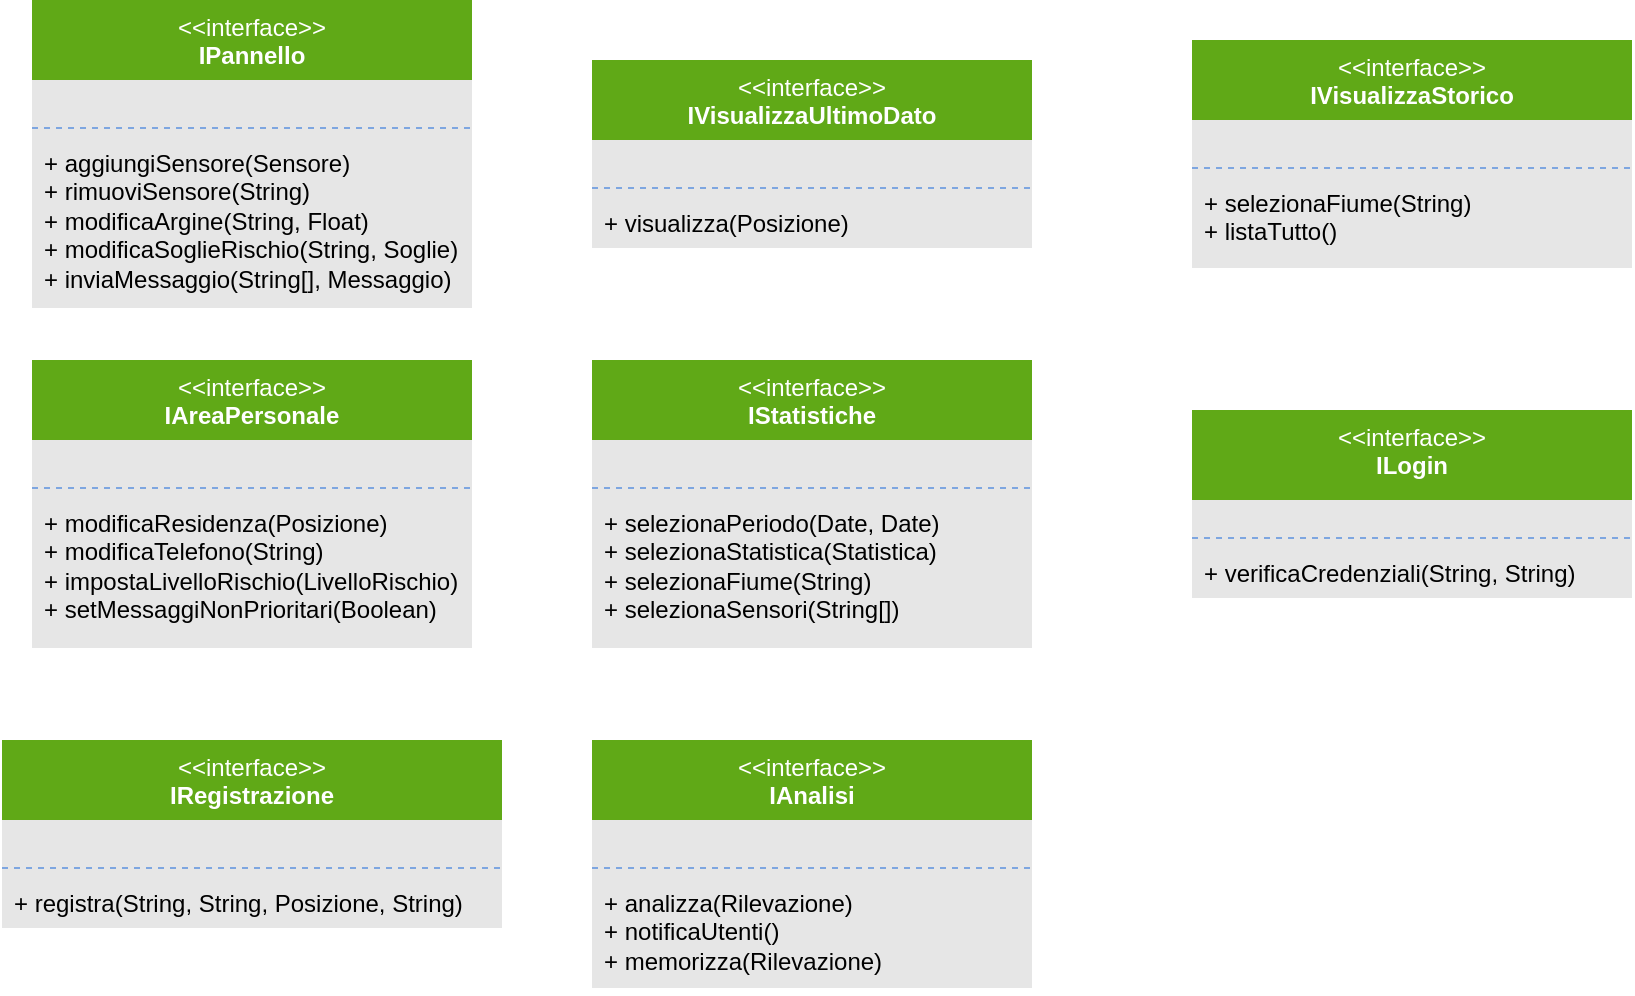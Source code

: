 <mxfile version="27.0.9">
  <diagram name="Pagina-1" id="nLUOP2NH_3XG0SWQtIyk">
    <mxGraphModel dx="1042" dy="722" grid="1" gridSize="10" guides="1" tooltips="1" connect="1" arrows="1" fold="1" page="1" pageScale="1" pageWidth="827" pageHeight="1169" math="0" shadow="0">
      <root>
        <mxCell id="0" />
        <mxCell id="1" parent="0" />
        <mxCell id="O8mWDmlnxmdNWfi5Do8E-1" value="&lt;div&gt;&lt;span style=&quot;font-weight: normal;&quot;&gt;&amp;lt;&amp;lt;interface&amp;gt;&amp;gt;&lt;/span&gt;&lt;/div&gt;IPannello" style="swimlane;fontStyle=1;align=center;verticalAlign=top;childLayout=stackLayout;horizontal=1;startSize=40;horizontalStack=0;resizeParent=1;resizeParentMax=0;resizeLast=0;collapsible=1;marginBottom=0;whiteSpace=wrap;html=1;fillColor=#60A917;swimlaneFillColor=#E6E6E6;strokeColor=none;fontColor=#FFFFFF;" parent="1" vertex="1">
          <mxGeometry x="60" y="80" width="220" height="154" as="geometry" />
        </mxCell>
        <mxCell id="O8mWDmlnxmdNWfi5Do8E-3" value="" style="line;strokeWidth=1;fillColor=none;align=left;verticalAlign=middle;spacingTop=-1;spacingLeft=3;spacingRight=3;rotatable=0;labelPosition=right;points=[];portConstraint=eastwest;strokeColor=none;dashed=1;" parent="O8mWDmlnxmdNWfi5Do8E-1" vertex="1">
          <mxGeometry y="40" width="220" height="20" as="geometry" />
        </mxCell>
        <mxCell id="-2I3TzqeF9uRCsfx-zb0-1" style="line;strokeWidth=1;fillColor=none;align=left;verticalAlign=middle;spacingTop=-1;spacingLeft=3;spacingRight=3;rotatable=0;labelPosition=right;points=[];portConstraint=eastwest;strokeColor=#7EA6E0;dashed=1;" vertex="1" parent="O8mWDmlnxmdNWfi5Do8E-1">
          <mxGeometry y="60" width="220" height="8" as="geometry" />
        </mxCell>
        <mxCell id="O8mWDmlnxmdNWfi5Do8E-4" value="+ aggiungiSensore(Sensore)&lt;div&gt;+ rimuoviSensore(String)&lt;/div&gt;&lt;div&gt;+ modificaArgine(String, Float)&lt;/div&gt;&lt;div&gt;+ modificaSoglieRischio(String, Soglie)&lt;/div&gt;&lt;div&gt;+ inviaMessaggio(String[], Messaggio)&lt;/div&gt;" style="text;strokeColor=none;fillColor=none;align=left;verticalAlign=top;spacingLeft=4;spacingRight=4;overflow=hidden;rotatable=0;points=[[0,0.5],[1,0.5]];portConstraint=eastwest;whiteSpace=wrap;html=1;" parent="O8mWDmlnxmdNWfi5Do8E-1" vertex="1">
          <mxGeometry y="68" width="220" height="86" as="geometry" />
        </mxCell>
        <mxCell id="O8mWDmlnxmdNWfi5Do8E-5" value="&lt;div&gt;&lt;span style=&quot;font-weight: 400;&quot;&gt;&amp;lt;&amp;lt;interface&amp;gt;&amp;gt;&lt;/span&gt;&lt;/div&gt;IVisualizzaUltimoDato" style="swimlane;fontStyle=1;align=center;verticalAlign=top;childLayout=stackLayout;horizontal=1;startSize=40;horizontalStack=0;resizeParent=1;resizeParentMax=0;resizeLast=0;collapsible=1;marginBottom=0;whiteSpace=wrap;html=1;fillColor=#60A917;swimlaneFillColor=#E6E6E6;strokeColor=none;fontColor=#FFFFFF;" parent="1" vertex="1">
          <mxGeometry x="340" y="110" width="220" height="94" as="geometry" />
        </mxCell>
        <mxCell id="O8mWDmlnxmdNWfi5Do8E-6" value="" style="line;strokeWidth=1;fillColor=none;align=left;verticalAlign=middle;spacingTop=-1;spacingLeft=3;spacingRight=3;rotatable=0;labelPosition=right;points=[];portConstraint=eastwest;strokeColor=none;" parent="O8mWDmlnxmdNWfi5Do8E-5" vertex="1">
          <mxGeometry y="40" width="220" height="20" as="geometry" />
        </mxCell>
        <mxCell id="-2I3TzqeF9uRCsfx-zb0-2" style="line;strokeWidth=1;fillColor=none;align=left;verticalAlign=middle;spacingTop=-1;spacingLeft=3;spacingRight=3;rotatable=0;labelPosition=right;points=[];portConstraint=eastwest;strokeColor=#7EA6E0;dashed=1;" vertex="1" parent="O8mWDmlnxmdNWfi5Do8E-5">
          <mxGeometry y="60" width="220" height="8" as="geometry" />
        </mxCell>
        <mxCell id="O8mWDmlnxmdNWfi5Do8E-7" value="+ visualizza(Posizione)" style="text;strokeColor=none;fillColor=none;align=left;verticalAlign=top;spacingLeft=4;spacingRight=4;overflow=hidden;rotatable=0;points=[[0,0.5],[1,0.5]];portConstraint=eastwest;whiteSpace=wrap;html=1;" parent="O8mWDmlnxmdNWfi5Do8E-5" vertex="1">
          <mxGeometry y="68" width="220" height="26" as="geometry" />
        </mxCell>
        <mxCell id="O8mWDmlnxmdNWfi5Do8E-8" value="&lt;div&gt;&lt;span style=&quot;font-weight: 400;&quot;&gt;&amp;lt;&amp;lt;interface&amp;gt;&amp;gt;&lt;/span&gt;&lt;/div&gt;IVisualizzaStorico" style="swimlane;fontStyle=1;align=center;verticalAlign=top;childLayout=stackLayout;horizontal=1;startSize=40;horizontalStack=0;resizeParent=1;resizeParentMax=0;resizeLast=0;collapsible=1;marginBottom=0;whiteSpace=wrap;html=1;fillColor=#60A917;swimlaneFillColor=#E6E6E6;strokeColor=none;fontColor=#FFFFFF;" parent="1" vertex="1">
          <mxGeometry x="640" y="100" width="220" height="114" as="geometry" />
        </mxCell>
        <mxCell id="O8mWDmlnxmdNWfi5Do8E-9" value="" style="line;strokeWidth=1;fillColor=none;align=left;verticalAlign=middle;spacingTop=-1;spacingLeft=3;spacingRight=3;rotatable=0;labelPosition=right;points=[];portConstraint=eastwest;strokeColor=none;" parent="O8mWDmlnxmdNWfi5Do8E-8" vertex="1">
          <mxGeometry y="40" width="220" height="20" as="geometry" />
        </mxCell>
        <mxCell id="-2I3TzqeF9uRCsfx-zb0-3" style="line;strokeWidth=1;fillColor=none;align=left;verticalAlign=middle;spacingTop=-1;spacingLeft=3;spacingRight=3;rotatable=0;labelPosition=right;points=[];portConstraint=eastwest;strokeColor=#7EA6E0;dashed=1;" vertex="1" parent="O8mWDmlnxmdNWfi5Do8E-8">
          <mxGeometry y="60" width="220" height="8" as="geometry" />
        </mxCell>
        <mxCell id="O8mWDmlnxmdNWfi5Do8E-10" value="+ selezionaFiume(String)&lt;div&gt;+ listaTutto()&lt;/div&gt;" style="text;strokeColor=none;fillColor=none;align=left;verticalAlign=top;spacingLeft=4;spacingRight=4;overflow=hidden;rotatable=0;points=[[0,0.5],[1,0.5]];portConstraint=eastwest;whiteSpace=wrap;html=1;" parent="O8mWDmlnxmdNWfi5Do8E-8" vertex="1">
          <mxGeometry y="68" width="220" height="46" as="geometry" />
        </mxCell>
        <mxCell id="O8mWDmlnxmdNWfi5Do8E-11" value="&lt;div&gt;&lt;span style=&quot;font-weight: 400;&quot;&gt;&amp;lt;&amp;lt;interface&amp;gt;&amp;gt;&lt;/span&gt;&lt;/div&gt;IAreaPersonale" style="swimlane;fontStyle=1;align=center;verticalAlign=top;childLayout=stackLayout;horizontal=1;startSize=40;horizontalStack=0;resizeParent=1;resizeParentMax=0;resizeLast=0;collapsible=1;marginBottom=0;whiteSpace=wrap;html=1;fillColor=#60A917;swimlaneFillColor=#E6E6E6;strokeColor=none;fontColor=#FFFFFF;" parent="1" vertex="1">
          <mxGeometry x="60" y="260" width="220" height="144" as="geometry" />
        </mxCell>
        <mxCell id="O8mWDmlnxmdNWfi5Do8E-12" value="" style="line;strokeWidth=1;fillColor=none;align=left;verticalAlign=middle;spacingTop=-1;spacingLeft=3;spacingRight=3;rotatable=0;labelPosition=right;points=[];portConstraint=eastwest;strokeColor=none;dashed=1;" parent="O8mWDmlnxmdNWfi5Do8E-11" vertex="1">
          <mxGeometry y="40" width="220" height="20" as="geometry" />
        </mxCell>
        <mxCell id="-2I3TzqeF9uRCsfx-zb0-4" style="line;strokeWidth=1;fillColor=none;align=left;verticalAlign=middle;spacingTop=-1;spacingLeft=3;spacingRight=3;rotatable=0;labelPosition=right;points=[];portConstraint=eastwest;strokeColor=#7EA6E0;dashed=1;" vertex="1" parent="O8mWDmlnxmdNWfi5Do8E-11">
          <mxGeometry y="60" width="220" height="8" as="geometry" />
        </mxCell>
        <mxCell id="O8mWDmlnxmdNWfi5Do8E-13" value="+ modificaResidenza(Posizione)&lt;div&gt;+ modificaTelefono(String)&lt;br&gt;&lt;div&gt;+ impostaLivelloRischio(LivelloRischio)&lt;/div&gt;&lt;/div&gt;&lt;div&gt;+ setMessaggiNonPrioritari(Boolean)&lt;/div&gt;" style="text;strokeColor=none;fillColor=none;align=left;verticalAlign=top;spacingLeft=4;spacingRight=4;overflow=hidden;rotatable=0;points=[[0,0.5],[1,0.5]];portConstraint=eastwest;whiteSpace=wrap;html=1;" parent="O8mWDmlnxmdNWfi5Do8E-11" vertex="1">
          <mxGeometry y="68" width="220" height="76" as="geometry" />
        </mxCell>
        <mxCell id="O8mWDmlnxmdNWfi5Do8E-14" value="&lt;div&gt;&lt;span style=&quot;font-weight: 400;&quot;&gt;&amp;lt;&amp;lt;interface&amp;gt;&amp;gt;&lt;/span&gt;&lt;/div&gt;IStatistiche" style="swimlane;fontStyle=1;align=center;verticalAlign=top;childLayout=stackLayout;horizontal=1;startSize=40;horizontalStack=0;resizeParent=1;resizeParentMax=0;resizeLast=0;collapsible=1;marginBottom=0;whiteSpace=wrap;html=1;fillColor=#60A917;swimlaneFillColor=#E6E6E6;strokeColor=none;fontColor=#FFFFFF;" parent="1" vertex="1">
          <mxGeometry x="340" y="260" width="220" height="144" as="geometry" />
        </mxCell>
        <mxCell id="O8mWDmlnxmdNWfi5Do8E-15" value="" style="line;strokeWidth=1;fillColor=none;align=left;verticalAlign=middle;spacingTop=-1;spacingLeft=3;spacingRight=3;rotatable=0;labelPosition=right;points=[];portConstraint=eastwest;strokeColor=none;dashed=1;" parent="O8mWDmlnxmdNWfi5Do8E-14" vertex="1">
          <mxGeometry y="40" width="220" height="20" as="geometry" />
        </mxCell>
        <mxCell id="-2I3TzqeF9uRCsfx-zb0-5" style="line;strokeWidth=1;fillColor=none;align=left;verticalAlign=middle;spacingTop=-1;spacingLeft=3;spacingRight=3;rotatable=0;labelPosition=right;points=[];portConstraint=eastwest;strokeColor=#7EA6E0;dashed=1;" vertex="1" parent="O8mWDmlnxmdNWfi5Do8E-14">
          <mxGeometry y="60" width="220" height="8" as="geometry" />
        </mxCell>
        <mxCell id="O8mWDmlnxmdNWfi5Do8E-16" value="+ selezionaPeriodo(Date, Date)&lt;div&gt;+ selezionaStatistica(Statistica)&lt;/div&gt;&lt;div&gt;+ selezionaFiume(String)&lt;/div&gt;&lt;div&gt;+ selezionaSensori(String[])&lt;/div&gt;" style="text;strokeColor=none;fillColor=none;align=left;verticalAlign=top;spacingLeft=4;spacingRight=4;overflow=hidden;rotatable=0;points=[[0,0.5],[1,0.5]];portConstraint=eastwest;whiteSpace=wrap;html=1;" parent="O8mWDmlnxmdNWfi5Do8E-14" vertex="1">
          <mxGeometry y="68" width="220" height="76" as="geometry" />
        </mxCell>
        <mxCell id="O8mWDmlnxmdNWfi5Do8E-17" value="&lt;span style=&quot;font-weight: 400;&quot;&gt;&amp;lt;&amp;lt;interface&amp;gt;&amp;gt;&lt;/span&gt;&lt;div&gt;ILogin&lt;/div&gt;" style="swimlane;fontStyle=1;align=center;verticalAlign=top;childLayout=stackLayout;horizontal=1;startSize=45;horizontalStack=0;resizeParent=1;resizeParentMax=0;resizeLast=0;collapsible=1;marginBottom=0;whiteSpace=wrap;html=1;fillColor=#60A917;swimlaneFillColor=#E6E6E6;strokeColor=none;fontColor=#FFFFFF;" parent="1" vertex="1">
          <mxGeometry x="640" y="285" width="220" height="94" as="geometry" />
        </mxCell>
        <mxCell id="O8mWDmlnxmdNWfi5Do8E-18" value="" style="line;strokeWidth=1;fillColor=none;align=left;verticalAlign=middle;spacingTop=-1;spacingLeft=3;spacingRight=3;rotatable=0;labelPosition=right;points=[];portConstraint=eastwest;strokeColor=none;dashed=1;" parent="O8mWDmlnxmdNWfi5Do8E-17" vertex="1">
          <mxGeometry y="45" width="220" height="15" as="geometry" />
        </mxCell>
        <mxCell id="-2I3TzqeF9uRCsfx-zb0-6" style="line;strokeWidth=1;fillColor=none;align=left;verticalAlign=middle;spacingTop=-1;spacingLeft=3;spacingRight=3;rotatable=0;labelPosition=right;points=[];portConstraint=eastwest;strokeColor=#7EA6E0;dashed=1;" vertex="1" parent="O8mWDmlnxmdNWfi5Do8E-17">
          <mxGeometry y="60" width="220" height="8" as="geometry" />
        </mxCell>
        <mxCell id="O8mWDmlnxmdNWfi5Do8E-19" value="+ verificaCredenziali(String, String)" style="text;strokeColor=none;fillColor=none;align=left;verticalAlign=top;spacingLeft=4;spacingRight=4;overflow=hidden;rotatable=0;points=[[0,0.5],[1,0.5]];portConstraint=eastwest;whiteSpace=wrap;html=1;" parent="O8mWDmlnxmdNWfi5Do8E-17" vertex="1">
          <mxGeometry y="68" width="220" height="26" as="geometry" />
        </mxCell>
        <mxCell id="O8mWDmlnxmdNWfi5Do8E-20" value="&lt;div&gt;&lt;span style=&quot;font-weight: 400;&quot;&gt;&amp;lt;&amp;lt;interface&amp;gt;&amp;gt;&lt;/span&gt;&lt;/div&gt;IRegistrazione" style="swimlane;fontStyle=1;align=center;verticalAlign=top;childLayout=stackLayout;horizontal=1;startSize=40;horizontalStack=0;resizeParent=1;resizeParentMax=0;resizeLast=0;collapsible=1;marginBottom=0;whiteSpace=wrap;html=1;fillColor=#60A917;swimlaneFillColor=#E6E6E6;strokeColor=none;fontColor=#FFFFFF;" parent="1" vertex="1">
          <mxGeometry x="45" y="450" width="250" height="94" as="geometry" />
        </mxCell>
        <mxCell id="O8mWDmlnxmdNWfi5Do8E-21" value="" style="line;strokeWidth=1;fillColor=none;align=left;verticalAlign=middle;spacingTop=-1;spacingLeft=3;spacingRight=3;rotatable=0;labelPosition=right;points=[];portConstraint=eastwest;strokeColor=none;dashed=1;" parent="O8mWDmlnxmdNWfi5Do8E-20" vertex="1">
          <mxGeometry y="40" width="250" height="20" as="geometry" />
        </mxCell>
        <mxCell id="-2I3TzqeF9uRCsfx-zb0-7" style="line;strokeWidth=1;fillColor=none;align=left;verticalAlign=middle;spacingTop=-1;spacingLeft=3;spacingRight=3;rotatable=0;labelPosition=right;points=[];portConstraint=eastwest;strokeColor=#7EA6E0;dashed=1;" vertex="1" parent="O8mWDmlnxmdNWfi5Do8E-20">
          <mxGeometry y="60" width="250" height="8" as="geometry" />
        </mxCell>
        <mxCell id="O8mWDmlnxmdNWfi5Do8E-22" value="+ registra(String, String, Posizione, String)" style="text;strokeColor=none;fillColor=none;align=left;verticalAlign=top;spacingLeft=4;spacingRight=4;overflow=hidden;rotatable=0;points=[[0,0.5],[1,0.5]];portConstraint=eastwest;whiteSpace=wrap;html=1;" parent="O8mWDmlnxmdNWfi5Do8E-20" vertex="1">
          <mxGeometry y="68" width="250" height="26" as="geometry" />
        </mxCell>
        <mxCell id="O8mWDmlnxmdNWfi5Do8E-26" value="&lt;div&gt;&lt;span style=&quot;font-weight: 400;&quot;&gt;&amp;lt;&amp;lt;interface&amp;gt;&amp;gt;&lt;/span&gt;&lt;/div&gt;IAnalisi" style="swimlane;fontStyle=1;align=center;verticalAlign=top;childLayout=stackLayout;horizontal=1;startSize=40;horizontalStack=0;resizeParent=1;resizeParentMax=0;resizeLast=0;collapsible=1;marginBottom=0;whiteSpace=wrap;html=1;fillColor=#60A917;swimlaneFillColor=#E6E6E6;strokeColor=none;fontColor=#FFFFFF;" parent="1" vertex="1">
          <mxGeometry x="340" y="450" width="220" height="124" as="geometry" />
        </mxCell>
        <mxCell id="O8mWDmlnxmdNWfi5Do8E-27" value="" style="line;strokeWidth=1;fillColor=none;align=left;verticalAlign=middle;spacingTop=-1;spacingLeft=3;spacingRight=3;rotatable=0;labelPosition=right;points=[];portConstraint=eastwest;strokeColor=none;dashed=1;" parent="O8mWDmlnxmdNWfi5Do8E-26" vertex="1">
          <mxGeometry y="40" width="220" height="20" as="geometry" />
        </mxCell>
        <mxCell id="-2I3TzqeF9uRCsfx-zb0-8" style="line;strokeWidth=1;fillColor=none;align=left;verticalAlign=middle;spacingTop=-1;spacingLeft=3;spacingRight=3;rotatable=0;labelPosition=right;points=[];portConstraint=eastwest;strokeColor=#7EA6E0;dashed=1;" vertex="1" parent="O8mWDmlnxmdNWfi5Do8E-26">
          <mxGeometry y="60" width="220" height="8" as="geometry" />
        </mxCell>
        <mxCell id="O8mWDmlnxmdNWfi5Do8E-28" value="+ analizza(Rilevazione)&lt;div&gt;+ notificaUtenti()&lt;/div&gt;&lt;div&gt;+ memorizza(Rilevazione)&lt;/div&gt;" style="text;strokeColor=none;fillColor=none;align=left;verticalAlign=top;spacingLeft=4;spacingRight=4;overflow=hidden;rotatable=0;points=[[0,0.5],[1,0.5]];portConstraint=eastwest;whiteSpace=wrap;html=1;" parent="O8mWDmlnxmdNWfi5Do8E-26" vertex="1">
          <mxGeometry y="68" width="220" height="56" as="geometry" />
        </mxCell>
      </root>
    </mxGraphModel>
  </diagram>
</mxfile>
